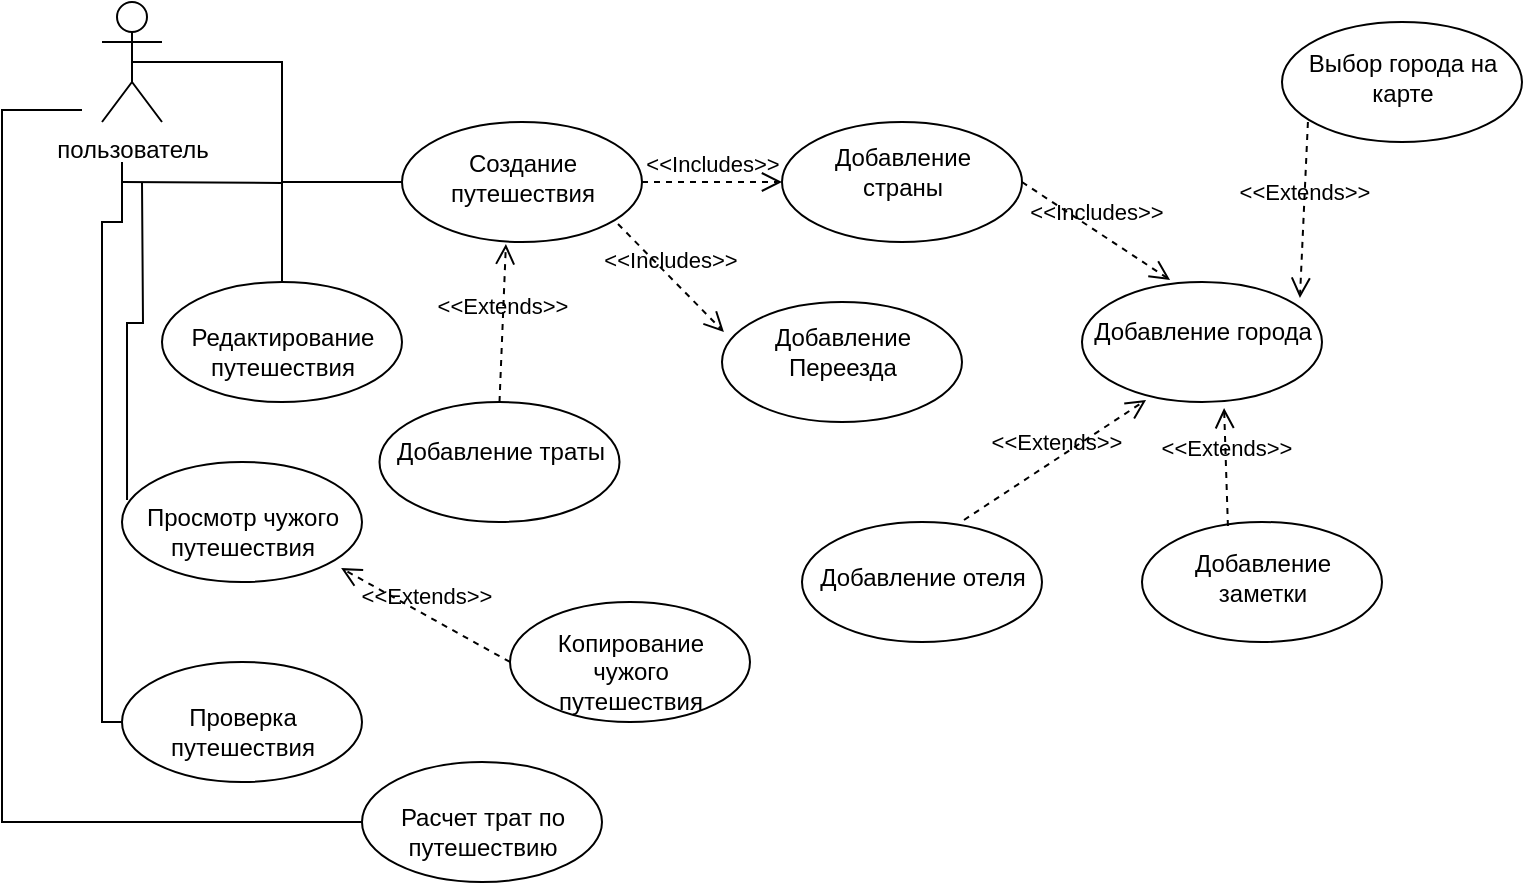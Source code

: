 <mxfile version="24.6.5" type="github">
  <diagram name="Страница — 1" id="Ok-m3F2jx5x2fQCQR_L3">
    <mxGraphModel dx="1434" dy="754" grid="1" gridSize="10" guides="1" tooltips="1" connect="1" arrows="1" fold="1" page="1" pageScale="1" pageWidth="827" pageHeight="1169" math="0" shadow="0">
      <root>
        <mxCell id="0" />
        <mxCell id="1" parent="0" />
        <mxCell id="c9M6_-3urOuxoyCKMN0X-1" value="пользователь" style="shape=umlActor;verticalLabelPosition=bottom;verticalAlign=top;html=1;" parent="1" vertex="1">
          <mxGeometry x="90" y="80" width="30" height="60" as="geometry" />
        </mxCell>
        <mxCell id="c9M6_-3urOuxoyCKMN0X-18" style="edgeStyle=orthogonalEdgeStyle;rounded=0;orthogonalLoop=1;jettySize=auto;html=1;exitX=0.5;exitY=1;exitDx=0;exitDy=0;" parent="1" edge="1">
          <mxGeometry relative="1" as="geometry">
            <mxPoint x="300" y="130" as="sourcePoint" />
            <mxPoint x="300" y="130" as="targetPoint" />
          </mxGeometry>
        </mxCell>
        <mxCell id="c9M6_-3urOuxoyCKMN0X-21" style="edgeStyle=orthogonalEdgeStyle;rounded=0;orthogonalLoop=1;jettySize=auto;html=1;exitX=0.5;exitY=1;exitDx=0;exitDy=0;" parent="1" edge="1">
          <mxGeometry relative="1" as="geometry">
            <mxPoint x="589.25" y="120" as="sourcePoint" />
            <mxPoint x="589.25" y="120" as="targetPoint" />
          </mxGeometry>
        </mxCell>
        <mxCell id="c9M6_-3urOuxoyCKMN0X-24" value="" style="shape=ellipse;container=1;horizontal=1;horizontalStack=0;resizeParent=1;resizeParentMax=0;resizeLast=0;html=1;dashed=0;collapsible=0;" parent="1" vertex="1">
          <mxGeometry x="240" y="140" width="120" height="60" as="geometry" />
        </mxCell>
        <mxCell id="c9M6_-3urOuxoyCKMN0X-25" value="Создание путешествия" style="html=1;strokeColor=none;fillColor=none;align=center;verticalAlign=middle;rotatable=0;whiteSpace=wrap;" parent="c9M6_-3urOuxoyCKMN0X-24" vertex="1">
          <mxGeometry x="3.75" y="25.71" width="112.5" height="4.29" as="geometry" />
        </mxCell>
        <mxCell id="c9M6_-3urOuxoyCKMN0X-26" value="" style="shape=ellipse;container=1;horizontal=1;horizontalStack=0;resizeParent=1;resizeParentMax=0;resizeLast=0;html=1;dashed=0;collapsible=0;" parent="1" vertex="1">
          <mxGeometry x="680" y="90" width="120" height="60" as="geometry" />
        </mxCell>
        <mxCell id="c9M6_-3urOuxoyCKMN0X-27" value="Выбор города на карте" style="html=1;strokeColor=none;fillColor=none;align=center;verticalAlign=middle;rotatable=0;whiteSpace=wrap;" parent="c9M6_-3urOuxoyCKMN0X-26" vertex="1">
          <mxGeometry x="3.75" y="25.71" width="112.5" height="4.29" as="geometry" />
        </mxCell>
        <mxCell id="c9M6_-3urOuxoyCKMN0X-28" value="" style="shape=ellipse;container=1;horizontal=1;horizontalStack=0;resizeParent=1;resizeParentMax=0;resizeLast=0;html=1;dashed=0;collapsible=0;" parent="1" vertex="1">
          <mxGeometry x="430" y="140" width="120" height="60" as="geometry" />
        </mxCell>
        <mxCell id="c9M6_-3urOuxoyCKMN0X-29" value="Добавление страны" style="html=1;strokeColor=none;fillColor=none;align=center;verticalAlign=middle;rotatable=0;whiteSpace=wrap;" parent="c9M6_-3urOuxoyCKMN0X-28" vertex="1">
          <mxGeometry x="3.75" y="20" width="112.5" height="10" as="geometry" />
        </mxCell>
        <mxCell id="c9M6_-3urOuxoyCKMN0X-30" value="&amp;lt;&amp;lt;Extends&amp;gt;&amp;gt;" style="endArrow=open;startArrow=none;endFill=0;startFill=0;endSize=8;html=1;verticalAlign=bottom;dashed=1;labelBackgroundColor=none;rounded=0;entryX=0.908;entryY=0.133;entryDx=0;entryDy=0;entryPerimeter=0;exitX=0.108;exitY=0.833;exitDx=0;exitDy=0;exitPerimeter=0;" parent="1" source="c9M6_-3urOuxoyCKMN0X-26" target="c9M6_-3urOuxoyCKMN0X-37" edge="1">
          <mxGeometry width="160" relative="1" as="geometry">
            <mxPoint x="655" y="170" as="sourcePoint" />
            <mxPoint x="370" y="90" as="targetPoint" />
          </mxGeometry>
        </mxCell>
        <mxCell id="c9M6_-3urOuxoyCKMN0X-31" value="&amp;lt;&amp;lt;Includes&amp;gt;&amp;gt;" style="endArrow=open;startArrow=none;endFill=0;startFill=0;endSize=8;html=1;verticalAlign=bottom;dashed=1;labelBackgroundColor=none;rounded=0;exitX=1;exitY=0.5;exitDx=0;exitDy=0;entryX=0;entryY=0.5;entryDx=0;entryDy=0;" parent="1" source="c9M6_-3urOuxoyCKMN0X-24" target="c9M6_-3urOuxoyCKMN0X-28" edge="1">
          <mxGeometry x="-0.01" width="160" relative="1" as="geometry">
            <mxPoint x="659" y="184" as="sourcePoint" />
            <mxPoint x="560" y="190" as="targetPoint" />
            <mxPoint as="offset" />
          </mxGeometry>
        </mxCell>
        <mxCell id="c9M6_-3urOuxoyCKMN0X-33" value="" style="endArrow=none;html=1;endSize=12;startArrow=none;startSize=14;startFill=0;edgeStyle=orthogonalEdgeStyle;align=center;verticalAlign=bottom;endFill=0;rounded=0;exitX=0.5;exitY=0.5;exitDx=0;exitDy=0;exitPerimeter=0;entryX=0;entryY=0.5;entryDx=0;entryDy=0;" parent="1" source="c9M6_-3urOuxoyCKMN0X-1" target="c9M6_-3urOuxoyCKMN0X-24" edge="1">
          <mxGeometry y="3" relative="1" as="geometry">
            <mxPoint x="115" y="120" as="sourcePoint" />
            <mxPoint x="250" y="90" as="targetPoint" />
          </mxGeometry>
        </mxCell>
        <mxCell id="c9M6_-3urOuxoyCKMN0X-34" value="" style="shape=ellipse;container=1;horizontal=1;horizontalStack=0;resizeParent=1;resizeParentMax=0;resizeLast=0;html=1;dashed=0;collapsible=0;" parent="1" vertex="1">
          <mxGeometry x="400" y="230" width="120" height="60" as="geometry" />
        </mxCell>
        <mxCell id="c9M6_-3urOuxoyCKMN0X-35" value="Добавление Переезда" style="html=1;strokeColor=none;fillColor=none;align=center;verticalAlign=middle;rotatable=0;whiteSpace=wrap;" parent="c9M6_-3urOuxoyCKMN0X-34" vertex="1">
          <mxGeometry x="3.75" y="20" width="112.5" height="10" as="geometry" />
        </mxCell>
        <mxCell id="c9M6_-3urOuxoyCKMN0X-36" value="&amp;lt;&amp;lt;Includes&amp;gt;&amp;gt;" style="endArrow=open;startArrow=none;endFill=0;startFill=0;endSize=8;html=1;verticalAlign=bottom;dashed=1;labelBackgroundColor=none;rounded=0;exitX=0.9;exitY=0.85;exitDx=0;exitDy=0;entryX=0.008;entryY=0.25;entryDx=0;entryDy=0;exitPerimeter=0;entryPerimeter=0;" parent="1" source="c9M6_-3urOuxoyCKMN0X-24" target="c9M6_-3urOuxoyCKMN0X-34" edge="1">
          <mxGeometry x="-0.01" width="160" relative="1" as="geometry">
            <mxPoint x="370" y="180" as="sourcePoint" />
            <mxPoint x="440" y="180" as="targetPoint" />
            <mxPoint as="offset" />
          </mxGeometry>
        </mxCell>
        <mxCell id="c9M6_-3urOuxoyCKMN0X-37" value="" style="shape=ellipse;container=1;horizontal=1;horizontalStack=0;resizeParent=1;resizeParentMax=0;resizeLast=0;html=1;dashed=0;collapsible=0;" parent="1" vertex="1">
          <mxGeometry x="580" y="220" width="120" height="60" as="geometry" />
        </mxCell>
        <mxCell id="c9M6_-3urOuxoyCKMN0X-38" value="Добавление города" style="html=1;strokeColor=none;fillColor=none;align=center;verticalAlign=middle;rotatable=0;whiteSpace=wrap;" parent="c9M6_-3urOuxoyCKMN0X-37" vertex="1">
          <mxGeometry x="3.75" y="20" width="112.5" height="10" as="geometry" />
        </mxCell>
        <mxCell id="c9M6_-3urOuxoyCKMN0X-39" value="&amp;lt;&amp;lt;Includes&amp;gt;&amp;gt;" style="endArrow=open;startArrow=none;endFill=0;startFill=0;endSize=8;html=1;verticalAlign=bottom;dashed=1;labelBackgroundColor=none;rounded=0;exitX=1;exitY=0.5;exitDx=0;exitDy=0;entryX=0.367;entryY=-0.017;entryDx=0;entryDy=0;entryPerimeter=0;" parent="1" source="c9M6_-3urOuxoyCKMN0X-28" target="c9M6_-3urOuxoyCKMN0X-37" edge="1">
          <mxGeometry x="-0.01" width="160" relative="1" as="geometry">
            <mxPoint x="370" y="180" as="sourcePoint" />
            <mxPoint x="440" y="180" as="targetPoint" />
            <mxPoint as="offset" />
          </mxGeometry>
        </mxCell>
        <mxCell id="c9M6_-3urOuxoyCKMN0X-42" value="" style="shape=ellipse;container=1;horizontal=1;horizontalStack=0;resizeParent=1;resizeParentMax=0;resizeLast=0;html=1;dashed=0;collapsible=0;" parent="1" vertex="1">
          <mxGeometry x="610" y="340" width="120" height="60" as="geometry" />
        </mxCell>
        <mxCell id="c9M6_-3urOuxoyCKMN0X-43" value="Добавление заметки" style="html=1;strokeColor=none;fillColor=none;align=center;verticalAlign=middle;rotatable=0;whiteSpace=wrap;" parent="c9M6_-3urOuxoyCKMN0X-42" vertex="1">
          <mxGeometry x="3.75" y="25.71" width="112.5" height="4.29" as="geometry" />
        </mxCell>
        <mxCell id="c9M6_-3urOuxoyCKMN0X-44" value="&amp;lt;&amp;lt;Extends&amp;gt;&amp;gt;" style="endArrow=open;startArrow=none;endFill=0;startFill=0;endSize=8;html=1;verticalAlign=bottom;dashed=1;labelBackgroundColor=none;rounded=0;entryX=0.592;entryY=1.05;entryDx=0;entryDy=0;entryPerimeter=0;exitX=0.358;exitY=0.033;exitDx=0;exitDy=0;exitPerimeter=0;" parent="1" source="c9M6_-3urOuxoyCKMN0X-42" target="c9M6_-3urOuxoyCKMN0X-37" edge="1">
          <mxGeometry width="160" relative="1" as="geometry">
            <mxPoint x="703" y="150" as="sourcePoint" />
            <mxPoint x="699" y="238" as="targetPoint" />
          </mxGeometry>
        </mxCell>
        <mxCell id="3PLU-ScZeUqUtGSL2gd4-1" value="" style="shape=ellipse;container=1;horizontal=1;horizontalStack=0;resizeParent=1;resizeParentMax=0;resizeLast=0;html=1;dashed=0;collapsible=0;" parent="1" vertex="1">
          <mxGeometry x="440" y="340" width="120" height="60" as="geometry" />
        </mxCell>
        <mxCell id="3PLU-ScZeUqUtGSL2gd4-2" value="Добавление отеля" style="html=1;strokeColor=none;fillColor=none;align=center;verticalAlign=middle;rotatable=0;whiteSpace=wrap;" parent="3PLU-ScZeUqUtGSL2gd4-1" vertex="1">
          <mxGeometry x="3.75" y="25.71" width="112.5" height="4.29" as="geometry" />
        </mxCell>
        <mxCell id="3PLU-ScZeUqUtGSL2gd4-5" value="&amp;lt;&amp;lt;Extends&amp;gt;&amp;gt;" style="endArrow=open;startArrow=none;endFill=0;startFill=0;endSize=8;html=1;verticalAlign=bottom;dashed=1;labelBackgroundColor=none;rounded=0;entryX=0.267;entryY=0.983;entryDx=0;entryDy=0;entryPerimeter=0;exitX=0.675;exitY=-0.017;exitDx=0;exitDy=0;exitPerimeter=0;" parent="1" source="3PLU-ScZeUqUtGSL2gd4-1" target="c9M6_-3urOuxoyCKMN0X-37" edge="1">
          <mxGeometry width="160" relative="1" as="geometry">
            <mxPoint x="663" y="352" as="sourcePoint" />
            <mxPoint x="661" y="293" as="targetPoint" />
          </mxGeometry>
        </mxCell>
        <mxCell id="3PLU-ScZeUqUtGSL2gd4-6" value="" style="shape=ellipse;container=1;horizontal=1;horizontalStack=0;resizeParent=1;resizeParentMax=0;resizeLast=0;html=1;dashed=0;collapsible=0;" parent="1" vertex="1">
          <mxGeometry x="228.75" y="280" width="120" height="60" as="geometry" />
        </mxCell>
        <mxCell id="3PLU-ScZeUqUtGSL2gd4-7" value="Добавление траты" style="html=1;strokeColor=none;fillColor=none;align=center;verticalAlign=middle;rotatable=0;whiteSpace=wrap;" parent="3PLU-ScZeUqUtGSL2gd4-6" vertex="1">
          <mxGeometry x="3.75" y="20" width="112.5" height="10" as="geometry" />
        </mxCell>
        <mxCell id="3PLU-ScZeUqUtGSL2gd4-8" value="&amp;lt;&amp;lt;Extends&amp;gt;&amp;gt;" style="endArrow=open;startArrow=none;endFill=0;startFill=0;endSize=8;html=1;verticalAlign=bottom;dashed=1;labelBackgroundColor=none;rounded=0;entryX=0.433;entryY=1.017;entryDx=0;entryDy=0;entryPerimeter=0;exitX=0.5;exitY=0;exitDx=0;exitDy=0;" parent="1" source="3PLU-ScZeUqUtGSL2gd4-6" target="c9M6_-3urOuxoyCKMN0X-24" edge="1">
          <mxGeometry width="160" relative="1" as="geometry">
            <mxPoint x="531" y="349" as="sourcePoint" />
            <mxPoint x="622" y="289" as="targetPoint" />
          </mxGeometry>
        </mxCell>
        <mxCell id="3PLU-ScZeUqUtGSL2gd4-9" value="" style="shape=ellipse;container=1;horizontal=1;horizontalStack=0;resizeParent=1;resizeParentMax=0;resizeLast=0;html=1;dashed=0;collapsible=0;" parent="1" vertex="1">
          <mxGeometry x="120" y="220" width="120" height="60" as="geometry" />
        </mxCell>
        <mxCell id="3PLU-ScZeUqUtGSL2gd4-10" value="Редактирование путешествия" style="html=1;strokeColor=none;fillColor=none;align=center;verticalAlign=middle;rotatable=0;whiteSpace=wrap;" parent="3PLU-ScZeUqUtGSL2gd4-9" vertex="1">
          <mxGeometry x="3.75" y="30" width="112.5" height="10" as="geometry" />
        </mxCell>
        <mxCell id="3PLU-ScZeUqUtGSL2gd4-11" value="" style="endArrow=none;html=1;endSize=12;startArrow=none;startSize=14;startFill=0;edgeStyle=orthogonalEdgeStyle;align=center;verticalAlign=bottom;endFill=0;rounded=0;entryX=0.5;entryY=0;entryDx=0;entryDy=0;" parent="1" target="3PLU-ScZeUqUtGSL2gd4-9" edge="1">
          <mxGeometry y="3" relative="1" as="geometry">
            <mxPoint x="100" y="170" as="sourcePoint" />
            <mxPoint x="250" y="180" as="targetPoint" />
          </mxGeometry>
        </mxCell>
        <mxCell id="3PLU-ScZeUqUtGSL2gd4-14" value="" style="shape=ellipse;container=1;horizontal=1;horizontalStack=0;resizeParent=1;resizeParentMax=0;resizeLast=0;html=1;dashed=0;collapsible=0;" parent="1" vertex="1">
          <mxGeometry x="100" y="310" width="120" height="60" as="geometry" />
        </mxCell>
        <mxCell id="3PLU-ScZeUqUtGSL2gd4-15" value="Просмотр чужого путешествия" style="html=1;strokeColor=none;fillColor=none;align=center;verticalAlign=middle;rotatable=0;whiteSpace=wrap;" parent="3PLU-ScZeUqUtGSL2gd4-14" vertex="1">
          <mxGeometry x="3.75" y="30" width="112.5" height="10" as="geometry" />
        </mxCell>
        <mxCell id="3PLU-ScZeUqUtGSL2gd4-16" value="" style="endArrow=none;html=1;endSize=12;startArrow=none;startSize=14;startFill=0;edgeStyle=orthogonalEdgeStyle;align=center;verticalAlign=bottom;endFill=0;rounded=0;entryX=0.021;entryY=0.316;entryDx=0;entryDy=0;entryPerimeter=0;" parent="1" target="3PLU-ScZeUqUtGSL2gd4-14" edge="1">
          <mxGeometry y="3" relative="1" as="geometry">
            <mxPoint x="110" y="170" as="sourcePoint" />
            <mxPoint x="179" y="230" as="targetPoint" />
          </mxGeometry>
        </mxCell>
        <mxCell id="3PLU-ScZeUqUtGSL2gd4-17" value="" style="shape=ellipse;container=1;horizontal=1;horizontalStack=0;resizeParent=1;resizeParentMax=0;resizeLast=0;html=1;dashed=0;collapsible=0;" parent="1" vertex="1">
          <mxGeometry x="294" y="380" width="120" height="60" as="geometry" />
        </mxCell>
        <mxCell id="3PLU-ScZeUqUtGSL2gd4-18" value="Копирование чужого путешествия" style="html=1;strokeColor=none;fillColor=none;align=center;verticalAlign=middle;rotatable=0;whiteSpace=wrap;" parent="3PLU-ScZeUqUtGSL2gd4-17" vertex="1">
          <mxGeometry x="3.75" y="30" width="112.5" height="10" as="geometry" />
        </mxCell>
        <mxCell id="3PLU-ScZeUqUtGSL2gd4-19" value="&amp;lt;&amp;lt;Extends&amp;gt;&amp;gt;" style="endArrow=open;startArrow=none;endFill=0;startFill=0;endSize=8;html=1;verticalAlign=bottom;dashed=1;labelBackgroundColor=none;rounded=0;entryX=0.913;entryY=0.884;entryDx=0;entryDy=0;entryPerimeter=0;exitX=0;exitY=0.5;exitDx=0;exitDy=0;" parent="1" source="3PLU-ScZeUqUtGSL2gd4-17" target="3PLU-ScZeUqUtGSL2gd4-14" edge="1">
          <mxGeometry width="160" relative="1" as="geometry">
            <mxPoint x="299" y="290" as="sourcePoint" />
            <mxPoint x="302" y="211" as="targetPoint" />
          </mxGeometry>
        </mxCell>
        <mxCell id="3PLU-ScZeUqUtGSL2gd4-26" value="" style="shape=ellipse;container=1;horizontal=1;horizontalStack=0;resizeParent=1;resizeParentMax=0;resizeLast=0;html=1;dashed=0;collapsible=0;" parent="1" vertex="1">
          <mxGeometry x="100" y="410" width="120" height="60" as="geometry" />
        </mxCell>
        <mxCell id="3PLU-ScZeUqUtGSL2gd4-27" value="Проверка путешествия" style="html=1;strokeColor=none;fillColor=none;align=center;verticalAlign=middle;rotatable=0;whiteSpace=wrap;" parent="3PLU-ScZeUqUtGSL2gd4-26" vertex="1">
          <mxGeometry x="3.75" y="30" width="112.5" height="10" as="geometry" />
        </mxCell>
        <mxCell id="3PLU-ScZeUqUtGSL2gd4-29" value="" style="shape=ellipse;container=1;horizontal=1;horizontalStack=0;resizeParent=1;resizeParentMax=0;resizeLast=0;html=1;dashed=0;collapsible=0;" parent="1" vertex="1">
          <mxGeometry x="220" y="460" width="120" height="60" as="geometry" />
        </mxCell>
        <mxCell id="3PLU-ScZeUqUtGSL2gd4-30" value="Расчет трат по путешествию" style="html=1;strokeColor=none;fillColor=none;align=center;verticalAlign=middle;rotatable=0;whiteSpace=wrap;" parent="3PLU-ScZeUqUtGSL2gd4-29" vertex="1">
          <mxGeometry x="3.75" y="30" width="112.5" height="10" as="geometry" />
        </mxCell>
        <mxCell id="3PLU-ScZeUqUtGSL2gd4-31" value="" style="endArrow=none;html=1;endSize=12;startArrow=none;startSize=14;startFill=0;edgeStyle=orthogonalEdgeStyle;align=center;verticalAlign=bottom;endFill=0;rounded=0;entryX=0;entryY=0.5;entryDx=0;entryDy=0;" parent="1" target="3PLU-ScZeUqUtGSL2gd4-26" edge="1">
          <mxGeometry y="3" relative="1" as="geometry">
            <mxPoint x="100" y="160" as="sourcePoint" />
            <mxPoint x="179" y="230" as="targetPoint" />
            <Array as="points">
              <mxPoint x="100" y="190" />
              <mxPoint x="90" y="190" />
              <mxPoint x="90" y="440" />
            </Array>
          </mxGeometry>
        </mxCell>
        <mxCell id="3PLU-ScZeUqUtGSL2gd4-32" value="" style="endArrow=none;html=1;endSize=12;startArrow=none;startSize=14;startFill=0;edgeStyle=orthogonalEdgeStyle;align=center;verticalAlign=bottom;endFill=0;rounded=0;entryX=0;entryY=0.5;entryDx=0;entryDy=0;" parent="1" target="3PLU-ScZeUqUtGSL2gd4-29" edge="1">
          <mxGeometry y="3" relative="1" as="geometry">
            <mxPoint x="80" y="134" as="sourcePoint" />
            <mxPoint x="110" y="450" as="targetPoint" />
            <Array as="points">
              <mxPoint x="40" y="134" />
              <mxPoint x="40" y="490" />
            </Array>
          </mxGeometry>
        </mxCell>
      </root>
    </mxGraphModel>
  </diagram>
</mxfile>
